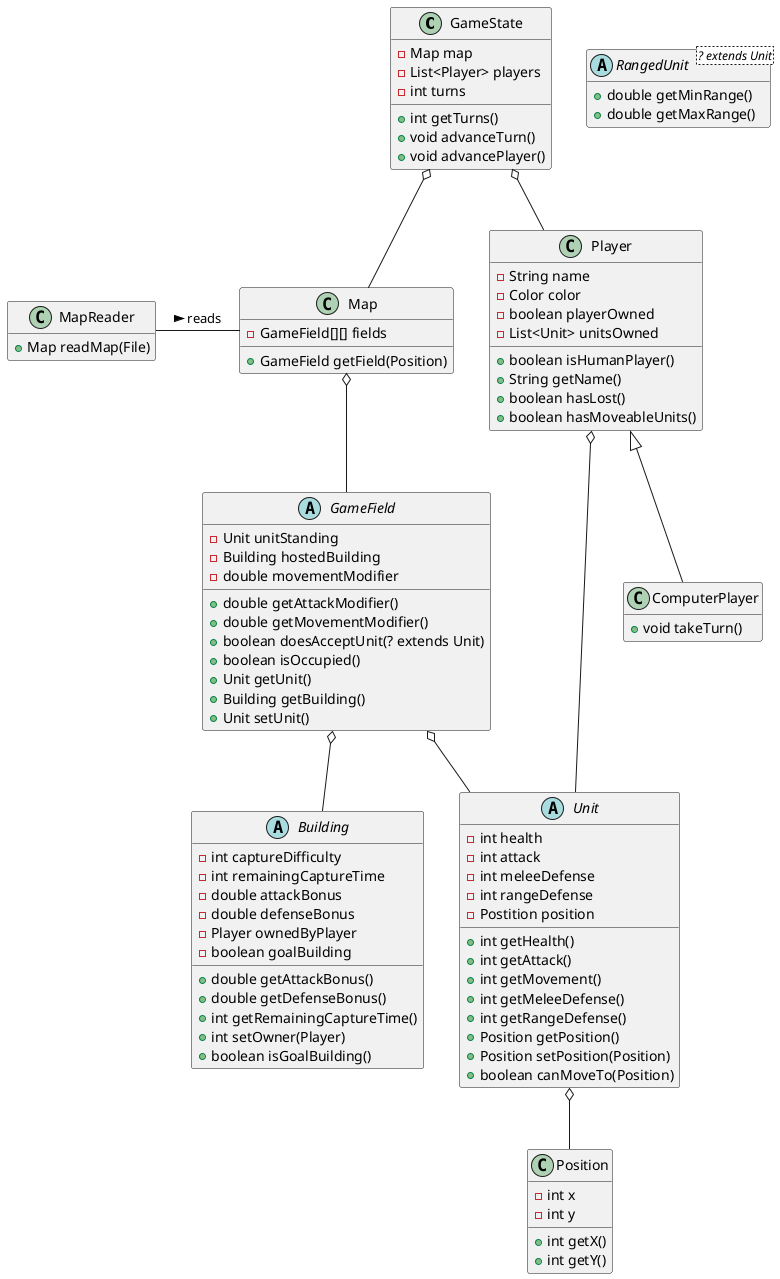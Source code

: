 @startuml
GameState o-- Map
GameState o-- Player
MapReader - Map : reads >
Map o-- GameField
GameField o-- Building
GameField o-- Unit
Unit o-- Position
Player o-- Unit
Player <|-- ComputerPlayer


class GameState {
      -Map map
      -List<Player> players
      -int turns
      +int getTurns()
      +void advanceTurn()
      +void advancePlayer()
}

class Map {
      -GameField[][] fields
      +GameField getField(Position)
}

class Position {
      -int x
      -int y
      +int getX()
      +int getY()
}

class MapReader {
      +Map readMap(File)
}

abstract class Unit {	 
      -int health
      -int attack
      -int meleeDefense
      -int rangeDefense
      -Postition position
      +int getHealth()
      +int getAttack()
      +int getMovement()			 	 
      +int getMeleeDefense()
      +int getRangeDefense()
      +Position getPosition()
      +Position setPosition(Position)
      +boolean canMoveTo(Position)
}


class Player {
      -String name
      -Color color
      -boolean playerOwned
      -List<Unit> unitsOwned
      +boolean isHumanPlayer()
      +String getName()
      +boolean hasLost()
      +boolean hasMoveableUnits()
}

class ComputerPlayer {
      +void takeTurn()
}

abstract class Building {
      -int captureDifficulty
      -int remainingCaptureTime
      -double attackBonus
      -double defenseBonus
      -Player ownedByPlayer
      -boolean goalBuilding
      +double getAttackBonus()
      +double getDefenseBonus()
      +int getRemainingCaptureTime()
      +int setOwner(Player)
      +boolean isGoalBuilding()      
}

abstract class GameField {
      -Unit unitStanding
      -Building hostedBuilding
      -double movementModifier
      +double getAttackModifier()
      +double getMovementModifier()
      +boolean doesAcceptUnit(? extends Unit)
      +boolean isOccupied()
      +Unit getUnit()
      +Building getBuilding()
      +Unit setUnit()
}

abstract class RangedUnit<? extends Unit> {
      +double getMinRange()
      +double getMaxRange()
}

hide empty members

@enduml